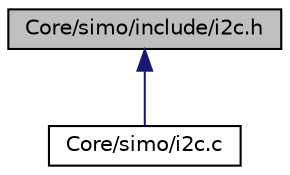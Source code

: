 digraph "Core/simo/include/i2c.h"
{
 // LATEX_PDF_SIZE
  edge [fontname="Helvetica",fontsize="10",labelfontname="Helvetica",labelfontsize="10"];
  node [fontname="Helvetica",fontsize="10",shape=record];
  Node1 [label="Core/simo/include/i2c.h",height=0.2,width=0.4,color="black", fillcolor="grey75", style="filled", fontcolor="black",tooltip="Driver para manejar el hardware I2C."];
  Node1 -> Node2 [dir="back",color="midnightblue",fontsize="10",style="solid",fontname="Helvetica"];
  Node2 [label="Core/simo/i2c.c",height=0.2,width=0.4,color="black", fillcolor="white", style="filled",URL="$i2c_8c.html",tooltip="Implementacion del driver para el manejo del hardware I2C."];
}
